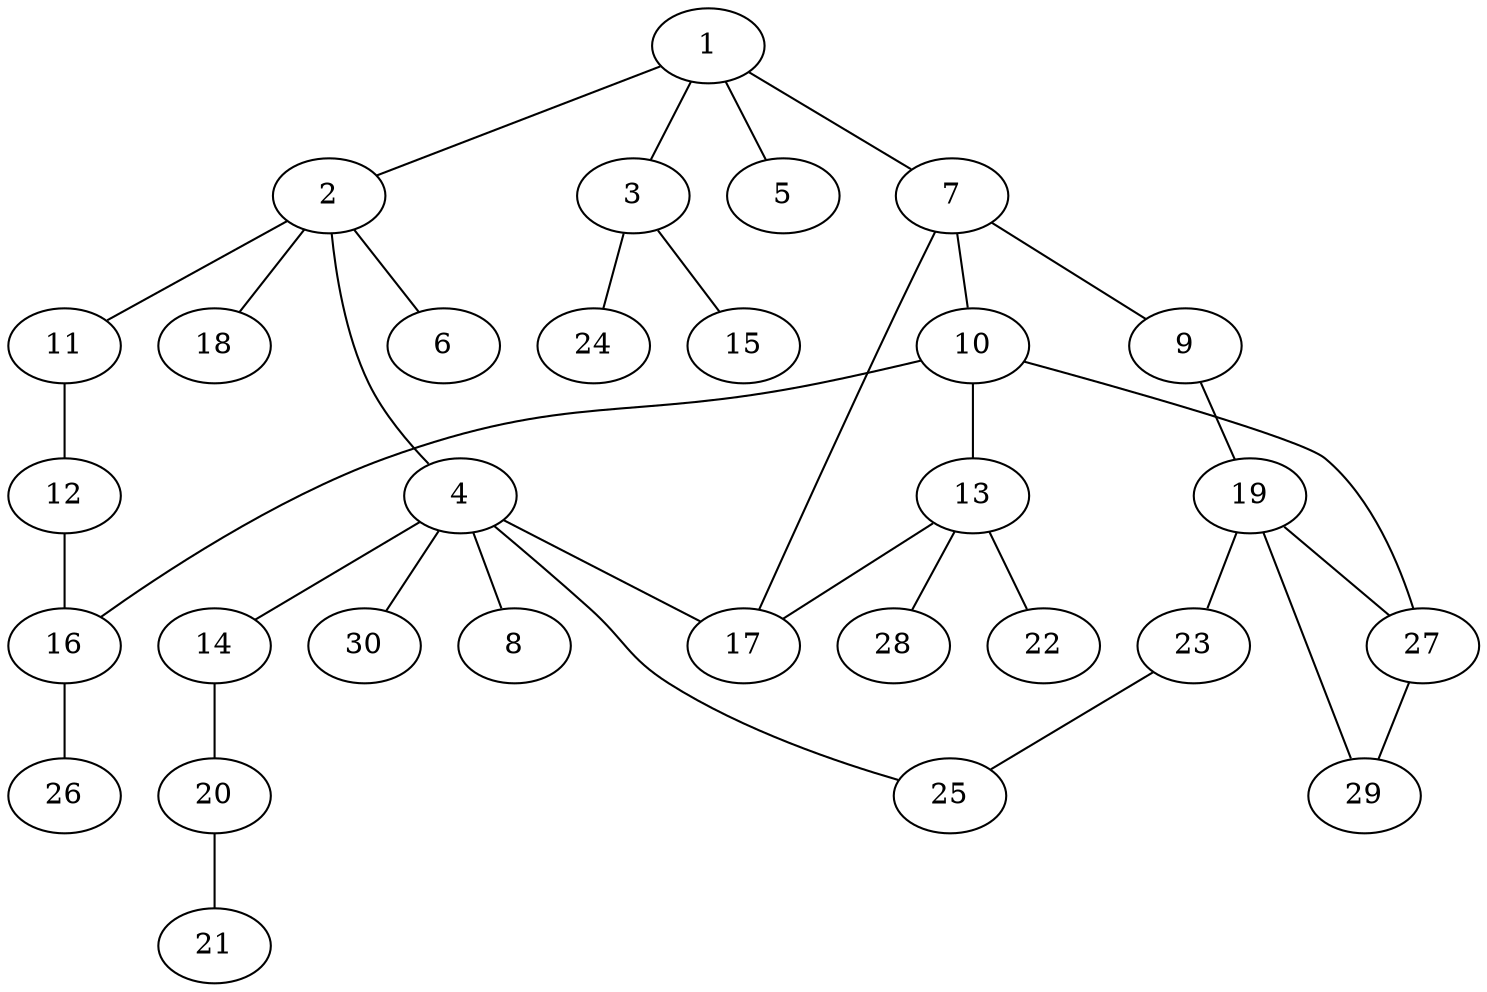 graph graphname {1--2
1--3
1--5
1--7
2--4
2--6
2--11
2--18
3--15
3--24
4--8
4--14
4--17
4--25
4--30
7--9
7--10
7--17
9--19
10--13
10--16
10--27
11--12
12--16
13--17
13--22
13--28
14--20
16--26
19--23
19--27
19--29
20--21
23--25
27--29
}